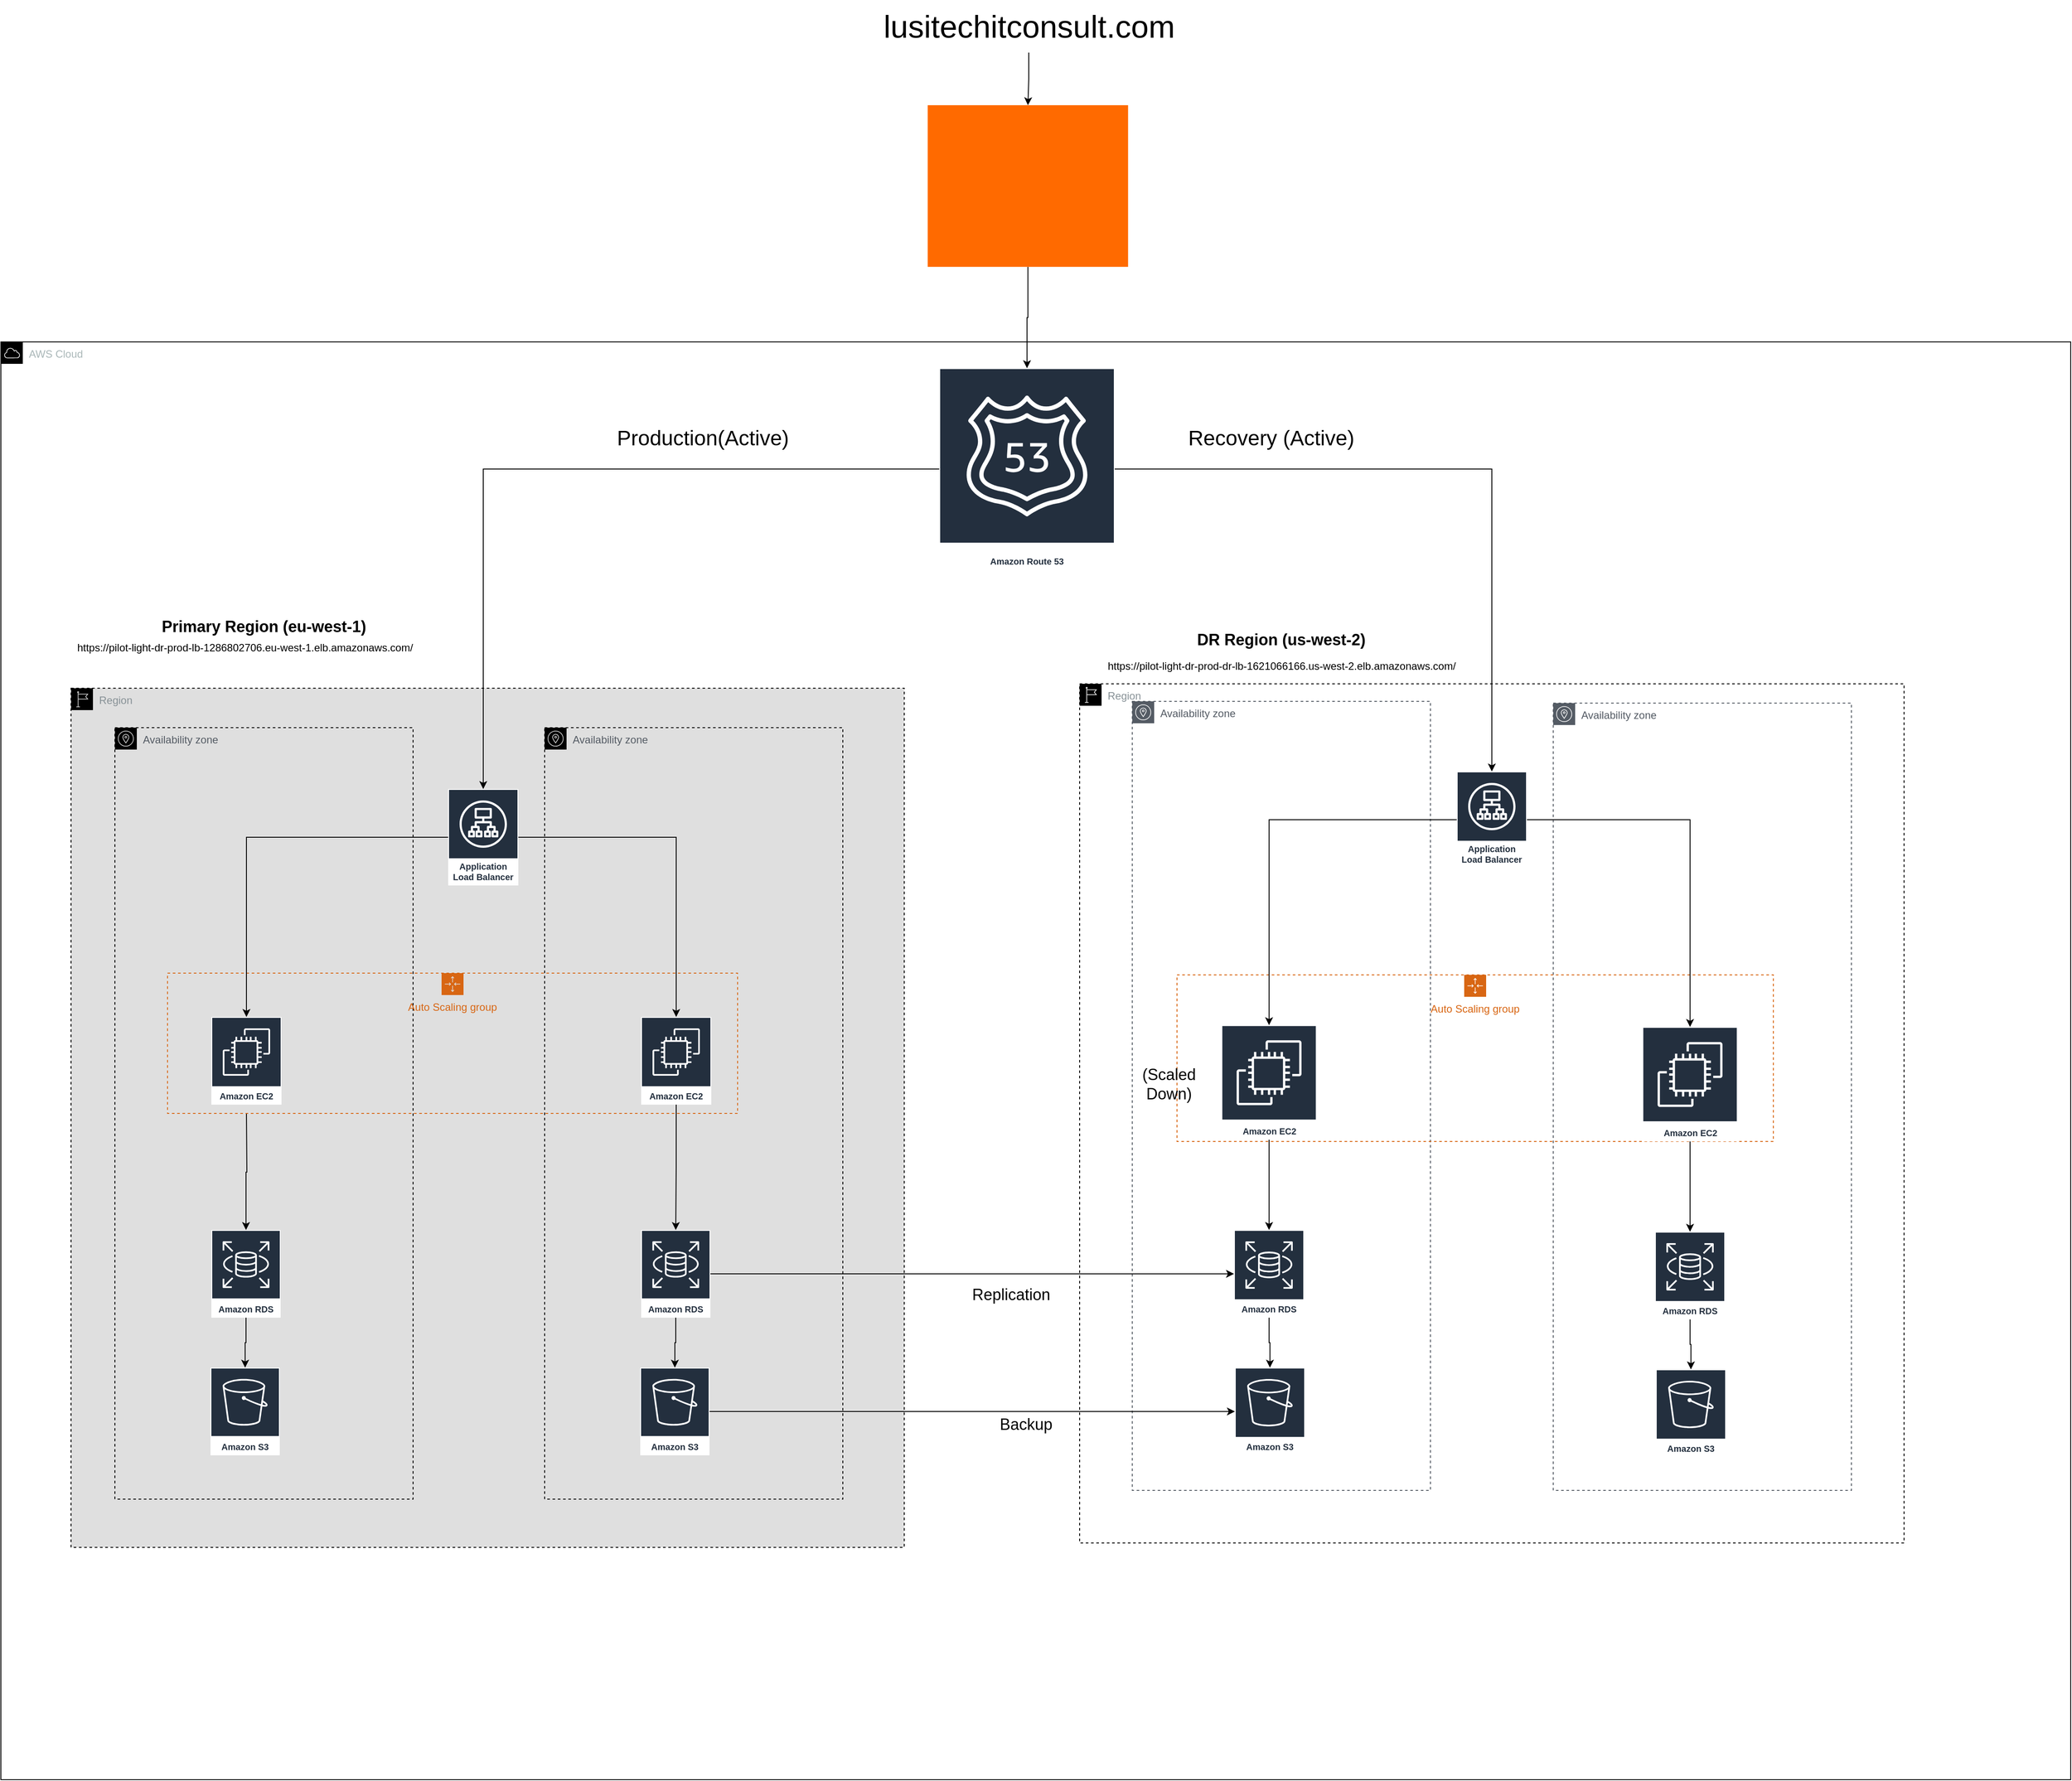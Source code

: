 <mxfile version="26.2.14">
  <diagram name="Page-1" id="S9IGUzXnpJJAWe1WNVM6">
    <mxGraphModel dx="4762" dy="3480" grid="1" gridSize="10" guides="1" tooltips="1" connect="1" arrows="1" fold="1" page="1" pageScale="1" pageWidth="850" pageHeight="1100" math="0" shadow="0">
      <root>
        <mxCell id="0" />
        <mxCell id="1" parent="0" />
        <mxCell id="c33rpvAg6YKPD7jpbMuT-11" value="AWS Cloud" style="sketch=0;outlineConnect=0;gradientColor=none;html=1;whiteSpace=wrap;fontSize=12;fontStyle=0;shape=mxgraph.aws4.group;grIcon=mxgraph.aws4.group_aws_cloud;strokeColor=default;fillColor=none;verticalAlign=top;align=left;spacingLeft=30;fontColor=#AAB7B8;dashed=0;" parent="1" vertex="1">
          <mxGeometry x="-710" y="-310" width="2360" height="1640" as="geometry" />
        </mxCell>
        <mxCell id="lF_zRqPbyFzeSfrfxNEX-1" value="Region" style="sketch=0;outlineConnect=0;gradientColor=none;html=1;whiteSpace=wrap;fontSize=12;fontStyle=0;shape=mxgraph.aws4.group;grIcon=mxgraph.aws4.group_region;strokeColor=default;fillColor=#DFDFDF;verticalAlign=top;align=left;spacingLeft=30;fontColor=#879196;dashed=1;" parent="1" vertex="1">
          <mxGeometry x="-630" y="85" width="950" height="980" as="geometry" />
        </mxCell>
        <mxCell id="kgWiA84RhEkZHJxOb2_Y-12" value="Availability zone" style="sketch=0;outlineConnect=0;gradientColor=none;html=1;whiteSpace=wrap;fontSize=12;fontStyle=0;shape=mxgraph.aws4.group;grIcon=mxgraph.aws4.group_availability_zone;strokeColor=default;fillColor=none;verticalAlign=top;align=left;spacingLeft=30;fontColor=#545B64;dashed=1;" parent="1" vertex="1">
          <mxGeometry x="-90" y="130" width="340" height="880" as="geometry" />
        </mxCell>
        <mxCell id="lF_zRqPbyFzeSfrfxNEX-2" value="Region" style="sketch=0;outlineConnect=0;gradientColor=none;html=1;whiteSpace=wrap;fontSize=12;fontStyle=0;shape=mxgraph.aws4.group;grIcon=mxgraph.aws4.group_region;strokeColor=default;fillColor=none;verticalAlign=top;align=left;spacingLeft=30;fontColor=#879196;dashed=1;" parent="1" vertex="1">
          <mxGeometry x="520" y="80" width="940" height="980" as="geometry" />
        </mxCell>
        <mxCell id="kgWiA84RhEkZHJxOb2_Y-13" value="Availability zone" style="sketch=0;outlineConnect=0;gradientColor=none;html=1;whiteSpace=wrap;fontSize=12;fontStyle=0;shape=mxgraph.aws4.group;grIcon=mxgraph.aws4.group_availability_zone;strokeColor=#545B64;fillColor=none;verticalAlign=top;align=left;spacingLeft=30;fontColor=#545B64;dashed=1;" parent="1" vertex="1">
          <mxGeometry x="580" y="100" width="340" height="900" as="geometry" />
        </mxCell>
        <mxCell id="kgWiA84RhEkZHJxOb2_Y-5" value="Availability zone" style="sketch=0;outlineConnect=0;gradientColor=none;html=1;whiteSpace=wrap;fontSize=12;fontStyle=0;shape=mxgraph.aws4.group;grIcon=mxgraph.aws4.group_availability_zone;strokeColor=default;fillColor=none;verticalAlign=top;align=left;spacingLeft=30;fontColor=#545B64;dashed=1;" parent="1" vertex="1">
          <mxGeometry x="-580" y="130" width="340" height="880" as="geometry" />
        </mxCell>
        <mxCell id="lF_zRqPbyFzeSfrfxNEX-3" value="&lt;b&gt;&lt;font style=&quot;font-size: 18px;&quot;&gt;Primary Region (eu-west-1)&lt;/font&gt;&lt;/b&gt;" style="text;html=1;align=center;verticalAlign=middle;whiteSpace=wrap;rounded=0;" parent="1" vertex="1">
          <mxGeometry x="-545" width="270" height="30" as="geometry" />
        </mxCell>
        <mxCell id="lF_zRqPbyFzeSfrfxNEX-4" value="&lt;b&gt;&lt;font style=&quot;font-size: 18px;&quot;&gt;DR Region (us-west-2)&lt;/font&gt;&lt;/b&gt;" style="text;html=1;align=center;verticalAlign=middle;whiteSpace=wrap;rounded=0;" parent="1" vertex="1">
          <mxGeometry x="615" y="15" width="270" height="30" as="geometry" />
        </mxCell>
        <mxCell id="lF_zRqPbyFzeSfrfxNEX-5" value="Amazon S3" style="sketch=0;outlineConnect=0;fontColor=#232F3E;gradientColor=none;strokeColor=#ffffff;fillColor=#232F3E;dashed=0;verticalLabelPosition=middle;verticalAlign=bottom;align=center;html=1;whiteSpace=wrap;fontSize=10;fontStyle=1;spacing=3;shape=mxgraph.aws4.productIcon;prIcon=mxgraph.aws4.s3;" parent="1" vertex="1">
          <mxGeometry x="-471" y="860" width="79" height="100" as="geometry" />
        </mxCell>
        <mxCell id="lF_zRqPbyFzeSfrfxNEX-21" value="" style="edgeStyle=orthogonalEdgeStyle;rounded=0;orthogonalLoop=1;jettySize=auto;html=1;" parent="1" source="lF_zRqPbyFzeSfrfxNEX-6" target="lF_zRqPbyFzeSfrfxNEX-5" edge="1">
          <mxGeometry relative="1" as="geometry" />
        </mxCell>
        <mxCell id="lF_zRqPbyFzeSfrfxNEX-6" value="Amazon RDS" style="sketch=0;outlineConnect=0;fontColor=#232F3E;gradientColor=none;strokeColor=#ffffff;fillColor=#232F3E;dashed=0;verticalLabelPosition=middle;verticalAlign=bottom;align=center;html=1;whiteSpace=wrap;fontSize=10;fontStyle=1;spacing=3;shape=mxgraph.aws4.productIcon;prIcon=mxgraph.aws4.rds;" parent="1" vertex="1">
          <mxGeometry x="-470" y="703" width="79" height="100" as="geometry" />
        </mxCell>
        <mxCell id="lF_zRqPbyFzeSfrfxNEX-12" value="" style="group" parent="1" vertex="1" connectable="0">
          <mxGeometry x="-500" y="410" width="139" height="160" as="geometry" />
        </mxCell>
        <mxCell id="lF_zRqPbyFzeSfrfxNEX-9" value="Amazon EC2" style="sketch=0;outlineConnect=0;fontColor=#232F3E;gradientColor=none;strokeColor=#ffffff;fillColor=#232F3E;dashed=0;verticalLabelPosition=middle;verticalAlign=bottom;align=center;html=1;whiteSpace=wrap;fontSize=10;fontStyle=1;spacing=3;shape=mxgraph.aws4.productIcon;prIcon=mxgraph.aws4.ec2;" parent="lF_zRqPbyFzeSfrfxNEX-12" vertex="1">
          <mxGeometry x="30" y="50" width="80" height="100" as="geometry" />
        </mxCell>
        <mxCell id="lF_zRqPbyFzeSfrfxNEX-20" value="" style="edgeStyle=orthogonalEdgeStyle;rounded=0;orthogonalLoop=1;jettySize=auto;html=1;" parent="1" target="lF_zRqPbyFzeSfrfxNEX-6" edge="1">
          <mxGeometry relative="1" as="geometry">
            <mxPoint x="-430" y="570" as="sourcePoint" />
          </mxGeometry>
        </mxCell>
        <mxCell id="lF_zRqPbyFzeSfrfxNEX-24" value="" style="group" parent="1" vertex="1" connectable="0">
          <mxGeometry x="641" y="410" width="190" height="190.01" as="geometry" />
        </mxCell>
        <mxCell id="lF_zRqPbyFzeSfrfxNEX-26" value="Amazon EC2" style="sketch=0;outlineConnect=0;fontColor=#232F3E;gradientColor=none;strokeColor=#ffffff;fillColor=#232F3E;dashed=0;verticalLabelPosition=middle;verticalAlign=bottom;align=center;html=1;whiteSpace=wrap;fontSize=10;fontStyle=1;spacing=3;shape=mxgraph.aws4.productIcon;prIcon=mxgraph.aws4.ec2;" parent="lF_zRqPbyFzeSfrfxNEX-24" vertex="1">
          <mxGeometry x="40.71" y="59.38" width="108.57" height="130.63" as="geometry" />
        </mxCell>
        <mxCell id="lF_zRqPbyFzeSfrfxNEX-32" value="" style="edgeStyle=orthogonalEdgeStyle;rounded=0;orthogonalLoop=1;jettySize=auto;html=1;" parent="1" source="lF_zRqPbyFzeSfrfxNEX-27" target="lF_zRqPbyFzeSfrfxNEX-28" edge="1">
          <mxGeometry relative="1" as="geometry" />
        </mxCell>
        <mxCell id="lF_zRqPbyFzeSfrfxNEX-27" value="Amazon RDS" style="sketch=0;outlineConnect=0;fontColor=#232F3E;gradientColor=none;strokeColor=#ffffff;fillColor=#232F3E;dashed=0;verticalLabelPosition=middle;verticalAlign=bottom;align=center;html=1;whiteSpace=wrap;fontSize=10;fontStyle=1;spacing=3;shape=mxgraph.aws4.productIcon;prIcon=mxgraph.aws4.rds;" parent="1" vertex="1">
          <mxGeometry x="696" y="703" width="80" height="100" as="geometry" />
        </mxCell>
        <mxCell id="lF_zRqPbyFzeSfrfxNEX-28" value="Amazon S3" style="sketch=0;outlineConnect=0;fontColor=#232F3E;gradientColor=none;strokeColor=#ffffff;fillColor=#232F3E;dashed=0;verticalLabelPosition=middle;verticalAlign=bottom;align=center;html=1;whiteSpace=wrap;fontSize=10;fontStyle=1;spacing=3;shape=mxgraph.aws4.productIcon;prIcon=mxgraph.aws4.s3;" parent="1" vertex="1">
          <mxGeometry x="697" y="860" width="80" height="100" as="geometry" />
        </mxCell>
        <mxCell id="c33rpvAg6YKPD7jpbMuT-6" value="&lt;font style=&quot;font-size: 18px;&quot;&gt;Replication&lt;/font&gt;" style="text;html=1;align=center;verticalAlign=middle;whiteSpace=wrap;rounded=0;" parent="1" vertex="1">
          <mxGeometry x="412" y="762" width="60" height="30" as="geometry" />
        </mxCell>
        <mxCell id="c33rpvAg6YKPD7jpbMuT-7" value="&lt;div&gt;&lt;font style=&quot;font-size: 18px;&quot;&gt;Backup&lt;/font&gt;&lt;/div&gt;&lt;div&gt;&lt;font size=&quot;3&quot;&gt;&lt;br&gt;&lt;/font&gt;&lt;/div&gt;" style="text;html=1;align=center;verticalAlign=middle;whiteSpace=wrap;rounded=0;" parent="1" vertex="1">
          <mxGeometry x="429" y="920" width="60" height="30" as="geometry" />
        </mxCell>
        <mxCell id="kgWiA84RhEkZHJxOb2_Y-27" style="edgeStyle=orthogonalEdgeStyle;rounded=0;orthogonalLoop=1;jettySize=auto;html=1;" parent="1" source="kgWiA84RhEkZHJxOb2_Y-1" target="kgWiA84RhEkZHJxOb2_Y-42" edge="1">
          <mxGeometry relative="1" as="geometry" />
        </mxCell>
        <mxCell id="kgWiA84RhEkZHJxOb2_Y-30" style="edgeStyle=orthogonalEdgeStyle;rounded=0;orthogonalLoop=1;jettySize=auto;html=1;" parent="1" source="kgWiA84RhEkZHJxOb2_Y-1" target="kgWiA84RhEkZHJxOb2_Y-19" edge="1">
          <mxGeometry relative="1" as="geometry">
            <Array as="points">
              <mxPoint x="990" y="-165" />
            </Array>
          </mxGeometry>
        </mxCell>
        <mxCell id="kgWiA84RhEkZHJxOb2_Y-1" value="Amazon Route 53" style="sketch=0;outlineConnect=0;fontColor=#232F3E;gradientColor=none;strokeColor=#ffffff;fillColor=#232F3E;dashed=0;verticalLabelPosition=middle;verticalAlign=bottom;align=center;html=1;whiteSpace=wrap;fontSize=10;fontStyle=1;spacing=3;shape=mxgraph.aws4.productIcon;prIcon=mxgraph.aws4.route_53;" parent="1" vertex="1">
          <mxGeometry x="360" y="-280" width="200" height="230" as="geometry" />
        </mxCell>
        <mxCell id="kgWiA84RhEkZHJxOb2_Y-7" value="" style="group" parent="1" vertex="1" connectable="0">
          <mxGeometry x="-10" y="410" width="140" height="160" as="geometry" />
        </mxCell>
        <mxCell id="kgWiA84RhEkZHJxOb2_Y-8" value="Auto Scaling group" style="points=[[0,0],[0.25,0],[0.5,0],[0.75,0],[1,0],[1,0.25],[1,0.5],[1,0.75],[1,1],[0.75,1],[0.5,1],[0.25,1],[0,1],[0,0.75],[0,0.5],[0,0.25]];outlineConnect=0;gradientColor=none;html=1;whiteSpace=wrap;fontSize=12;fontStyle=0;container=1;pointerEvents=0;collapsible=0;recursiveResize=0;shape=mxgraph.aws4.groupCenter;grIcon=mxgraph.aws4.group_auto_scaling_group;grStroke=1;strokeColor=#D86613;fillColor=none;verticalAlign=top;align=center;fontColor=#D86613;dashed=1;spacingTop=25;" parent="kgWiA84RhEkZHJxOb2_Y-7" vertex="1">
          <mxGeometry x="-510" width="650" height="160" as="geometry" />
        </mxCell>
        <mxCell id="kgWiA84RhEkZHJxOb2_Y-9" value="Amazon EC2" style="sketch=0;outlineConnect=0;fontColor=#232F3E;gradientColor=none;strokeColor=#ffffff;fillColor=#232F3E;dashed=0;verticalLabelPosition=middle;verticalAlign=bottom;align=center;html=1;whiteSpace=wrap;fontSize=10;fontStyle=1;spacing=3;shape=mxgraph.aws4.productIcon;prIcon=mxgraph.aws4.ec2;" parent="kgWiA84RhEkZHJxOb2_Y-7" vertex="1">
          <mxGeometry x="30" y="50" width="80" height="100" as="geometry" />
        </mxCell>
        <mxCell id="kgWiA84RhEkZHJxOb2_Y-25" style="edgeStyle=orthogonalEdgeStyle;rounded=0;orthogonalLoop=1;jettySize=auto;html=1;" parent="1" source="kgWiA84RhEkZHJxOb2_Y-10" target="kgWiA84RhEkZHJxOb2_Y-11" edge="1">
          <mxGeometry relative="1" as="geometry" />
        </mxCell>
        <mxCell id="cSBnBb0Jv7Mj5wwCSu6J-6" style="edgeStyle=orthogonalEdgeStyle;rounded=0;orthogonalLoop=1;jettySize=auto;html=1;" edge="1" parent="1" source="kgWiA84RhEkZHJxOb2_Y-10" target="lF_zRqPbyFzeSfrfxNEX-27">
          <mxGeometry relative="1" as="geometry" />
        </mxCell>
        <mxCell id="kgWiA84RhEkZHJxOb2_Y-10" value="Amazon RDS" style="sketch=0;outlineConnect=0;fontColor=#232F3E;gradientColor=none;strokeColor=#ffffff;fillColor=#232F3E;dashed=0;verticalLabelPosition=middle;verticalAlign=bottom;align=center;html=1;whiteSpace=wrap;fontSize=10;fontStyle=1;spacing=3;shape=mxgraph.aws4.productIcon;prIcon=mxgraph.aws4.rds;" parent="1" vertex="1">
          <mxGeometry x="20" y="703" width="79" height="100" as="geometry" />
        </mxCell>
        <mxCell id="cSBnBb0Jv7Mj5wwCSu6J-7" style="edgeStyle=orthogonalEdgeStyle;rounded=0;orthogonalLoop=1;jettySize=auto;html=1;" edge="1" parent="1" source="kgWiA84RhEkZHJxOb2_Y-11" target="lF_zRqPbyFzeSfrfxNEX-28">
          <mxGeometry relative="1" as="geometry" />
        </mxCell>
        <mxCell id="kgWiA84RhEkZHJxOb2_Y-11" value="Amazon S3" style="sketch=0;outlineConnect=0;fontColor=#232F3E;gradientColor=none;strokeColor=#ffffff;fillColor=#232F3E;dashed=0;verticalLabelPosition=middle;verticalAlign=bottom;align=center;html=1;whiteSpace=wrap;fontSize=10;fontStyle=1;spacing=3;shape=mxgraph.aws4.productIcon;prIcon=mxgraph.aws4.s3;" parent="1" vertex="1">
          <mxGeometry x="19" y="860" width="79" height="100" as="geometry" />
        </mxCell>
        <mxCell id="kgWiA84RhEkZHJxOb2_Y-14" value="Availability zone" style="sketch=0;outlineConnect=0;gradientColor=none;html=1;whiteSpace=wrap;fontSize=12;fontStyle=0;shape=mxgraph.aws4.group;grIcon=mxgraph.aws4.group_availability_zone;strokeColor=#545B64;fillColor=none;verticalAlign=top;align=left;spacingLeft=30;fontColor=#545B64;dashed=1;" parent="1" vertex="1">
          <mxGeometry x="1060" y="102" width="340" height="898" as="geometry" />
        </mxCell>
        <mxCell id="kgWiA84RhEkZHJxOb2_Y-15" value="" style="group" parent="1" vertex="1" connectable="0">
          <mxGeometry x="1121" y="412" width="190" height="190.01" as="geometry" />
        </mxCell>
        <mxCell id="kgWiA84RhEkZHJxOb2_Y-16" value="Auto Scaling group" style="points=[[0,0],[0.25,0],[0.5,0],[0.75,0],[1,0],[1,0.25],[1,0.5],[1,0.75],[1,1],[0.75,1],[0.5,1],[0.25,1],[0,1],[0,0.75],[0,0.5],[0,0.25]];outlineConnect=0;gradientColor=none;html=1;whiteSpace=wrap;fontSize=12;fontStyle=0;container=1;pointerEvents=0;collapsible=0;recursiveResize=0;shape=mxgraph.aws4.groupCenter;grIcon=mxgraph.aws4.group_auto_scaling_group;grStroke=1;strokeColor=#D86613;fillColor=none;verticalAlign=top;align=center;fontColor=#D86613;dashed=1;spacingTop=25;" parent="kgWiA84RhEkZHJxOb2_Y-15" vertex="1">
          <mxGeometry x="-490" width="680" height="190" as="geometry" />
        </mxCell>
        <mxCell id="kgWiA84RhEkZHJxOb2_Y-17" value="&lt;font style=&quot;font-size: 18px;&quot;&gt;(Scaled Down)&lt;/font&gt;" style="text;html=1;align=center;verticalAlign=middle;whiteSpace=wrap;rounded=0;" parent="kgWiA84RhEkZHJxOb2_Y-16" vertex="1">
          <mxGeometry x="-59.29" y="109.7" width="100" height="30" as="geometry" />
        </mxCell>
        <mxCell id="kgWiA84RhEkZHJxOb2_Y-18" value="Amazon EC2" style="sketch=0;outlineConnect=0;fontColor=#232F3E;gradientColor=none;strokeColor=#ffffff;fillColor=#232F3E;dashed=0;verticalLabelPosition=middle;verticalAlign=bottom;align=center;html=1;whiteSpace=wrap;fontSize=10;fontStyle=1;spacing=3;shape=mxgraph.aws4.productIcon;prIcon=mxgraph.aws4.ec2;" parent="kgWiA84RhEkZHJxOb2_Y-15" vertex="1">
          <mxGeometry x="40.71" y="59.38" width="108.57" height="130.63" as="geometry" />
        </mxCell>
        <mxCell id="kgWiA84RhEkZHJxOb2_Y-45" style="edgeStyle=orthogonalEdgeStyle;rounded=0;orthogonalLoop=1;jettySize=auto;html=1;" parent="1" source="kgWiA84RhEkZHJxOb2_Y-19" target="kgWiA84RhEkZHJxOb2_Y-18" edge="1">
          <mxGeometry relative="1" as="geometry" />
        </mxCell>
        <mxCell id="kgWiA84RhEkZHJxOb2_Y-46" style="edgeStyle=orthogonalEdgeStyle;rounded=0;orthogonalLoop=1;jettySize=auto;html=1;" parent="1" source="kgWiA84RhEkZHJxOb2_Y-19" target="lF_zRqPbyFzeSfrfxNEX-26" edge="1">
          <mxGeometry relative="1" as="geometry" />
        </mxCell>
        <mxCell id="kgWiA84RhEkZHJxOb2_Y-19" value="Application Load Balancer" style="sketch=0;outlineConnect=0;fontColor=#232F3E;gradientColor=none;strokeColor=#ffffff;fillColor=#232F3E;dashed=0;verticalLabelPosition=middle;verticalAlign=bottom;align=center;html=1;whiteSpace=wrap;fontSize=10;fontStyle=1;spacing=3;shape=mxgraph.aws4.productIcon;prIcon=mxgraph.aws4.application_load_balancer;" parent="1" vertex="1">
          <mxGeometry x="950" y="180" width="80" height="110" as="geometry" />
        </mxCell>
        <mxCell id="kgWiA84RhEkZHJxOb2_Y-41" style="edgeStyle=orthogonalEdgeStyle;rounded=0;orthogonalLoop=1;jettySize=auto;html=1;" parent="1" source="kgWiA84RhEkZHJxOb2_Y-20" target="kgWiA84RhEkZHJxOb2_Y-21" edge="1">
          <mxGeometry relative="1" as="geometry" />
        </mxCell>
        <mxCell id="kgWiA84RhEkZHJxOb2_Y-20" value="Amazon RDS" style="sketch=0;outlineConnect=0;fontColor=#232F3E;gradientColor=none;strokeColor=#ffffff;fillColor=#232F3E;dashed=0;verticalLabelPosition=middle;verticalAlign=bottom;align=center;html=1;whiteSpace=wrap;fontSize=10;fontStyle=1;spacing=3;shape=mxgraph.aws4.productIcon;prIcon=mxgraph.aws4.rds;" parent="1" vertex="1">
          <mxGeometry x="1176" y="705" width="80" height="100" as="geometry" />
        </mxCell>
        <mxCell id="kgWiA84RhEkZHJxOb2_Y-21" value="Amazon S3" style="sketch=0;outlineConnect=0;fontColor=#232F3E;gradientColor=none;strokeColor=#ffffff;fillColor=#232F3E;dashed=0;verticalLabelPosition=middle;verticalAlign=bottom;align=center;html=1;whiteSpace=wrap;fontSize=10;fontStyle=1;spacing=3;shape=mxgraph.aws4.productIcon;prIcon=mxgraph.aws4.s3;" parent="1" vertex="1">
          <mxGeometry x="1177" y="862" width="80" height="100" as="geometry" />
        </mxCell>
        <mxCell id="kgWiA84RhEkZHJxOb2_Y-36" style="edgeStyle=orthogonalEdgeStyle;rounded=0;orthogonalLoop=1;jettySize=auto;html=1;" parent="1" source="kgWiA84RhEkZHJxOb2_Y-22" target="kgWiA84RhEkZHJxOb2_Y-1" edge="1">
          <mxGeometry relative="1" as="geometry" />
        </mxCell>
        <mxCell id="kgWiA84RhEkZHJxOb2_Y-22" value="" style="points=[];aspect=fixed;html=1;align=center;shadow=0;dashed=0;fillColor=#FF6A00;strokeColor=none;shape=mxgraph.alibaba_cloud.domain_and_website;" parent="1" vertex="1">
          <mxGeometry x="346.77" y="-580" width="228.47" height="184.38" as="geometry" />
        </mxCell>
        <mxCell id="kgWiA84RhEkZHJxOb2_Y-24" style="edgeStyle=orthogonalEdgeStyle;rounded=0;orthogonalLoop=1;jettySize=auto;html=1;" parent="1" source="kgWiA84RhEkZHJxOb2_Y-9" target="kgWiA84RhEkZHJxOb2_Y-10" edge="1">
          <mxGeometry relative="1" as="geometry" />
        </mxCell>
        <mxCell id="kgWiA84RhEkZHJxOb2_Y-35" value="" style="edgeStyle=orthogonalEdgeStyle;rounded=0;orthogonalLoop=1;jettySize=auto;html=1;" parent="1" source="kgWiA84RhEkZHJxOb2_Y-26" target="kgWiA84RhEkZHJxOb2_Y-22" edge="1">
          <mxGeometry relative="1" as="geometry" />
        </mxCell>
        <mxCell id="kgWiA84RhEkZHJxOb2_Y-26" value="&lt;font style=&quot;font-size: 36px;&quot;&gt;lusitechitconsult.com&lt;/font&gt;" style="text;html=1;align=center;verticalAlign=middle;resizable=0;points=[];autosize=1;strokeColor=none;fillColor=none;" parent="1" vertex="1">
          <mxGeometry x="282" y="-700" width="360" height="60" as="geometry" />
        </mxCell>
        <mxCell id="kgWiA84RhEkZHJxOb2_Y-31" value="&lt;font style=&quot;font-size: 24px;&quot;&gt;Production(Active)&lt;/font&gt;" style="text;html=1;align=center;verticalAlign=middle;resizable=0;points=[];autosize=1;strokeColor=none;fillColor=none;" parent="1" vertex="1">
          <mxGeometry x="-20" y="-220" width="220" height="40" as="geometry" />
        </mxCell>
        <mxCell id="kgWiA84RhEkZHJxOb2_Y-32" value="&lt;font style=&quot;font-size: 24px;&quot;&gt;Recovery (Active)&lt;/font&gt;" style="text;html=1;align=center;verticalAlign=middle;resizable=0;points=[];autosize=1;strokeColor=none;fillColor=none;" parent="1" vertex="1">
          <mxGeometry x="633" y="-220" width="210" height="40" as="geometry" />
        </mxCell>
        <mxCell id="kgWiA84RhEkZHJxOb2_Y-33" value="https://pilot-light-dr-prod-lb-1286802706.eu-west-1.elb.amazonaws.com/" style="text;html=1;align=center;verticalAlign=middle;resizable=0;points=[];autosize=1;strokeColor=none;fillColor=none;" parent="1" vertex="1">
          <mxGeometry x="-637" y="24" width="410" height="30" as="geometry" />
        </mxCell>
        <mxCell id="kgWiA84RhEkZHJxOb2_Y-34" value="https://pilot-light-dr-prod-dr-lb-1621066166.us-west-2.elb.amazonaws.com/" style="text;html=1;align=center;verticalAlign=middle;resizable=0;points=[];autosize=1;strokeColor=none;fillColor=none;" parent="1" vertex="1">
          <mxGeometry x="540" y="45" width="420" height="30" as="geometry" />
        </mxCell>
        <mxCell id="kgWiA84RhEkZHJxOb2_Y-38" style="edgeStyle=orthogonalEdgeStyle;rounded=0;orthogonalLoop=1;jettySize=auto;html=1;" parent="1" source="lF_zRqPbyFzeSfrfxNEX-26" target="lF_zRqPbyFzeSfrfxNEX-27" edge="1">
          <mxGeometry relative="1" as="geometry" />
        </mxCell>
        <mxCell id="kgWiA84RhEkZHJxOb2_Y-40" style="edgeStyle=orthogonalEdgeStyle;rounded=0;orthogonalLoop=1;jettySize=auto;html=1;" parent="1" source="kgWiA84RhEkZHJxOb2_Y-18" target="kgWiA84RhEkZHJxOb2_Y-20" edge="1">
          <mxGeometry relative="1" as="geometry" />
        </mxCell>
        <mxCell id="kgWiA84RhEkZHJxOb2_Y-43" style="edgeStyle=orthogonalEdgeStyle;rounded=0;orthogonalLoop=1;jettySize=auto;html=1;" parent="1" source="kgWiA84RhEkZHJxOb2_Y-42" target="kgWiA84RhEkZHJxOb2_Y-9" edge="1">
          <mxGeometry relative="1" as="geometry" />
        </mxCell>
        <mxCell id="kgWiA84RhEkZHJxOb2_Y-44" style="edgeStyle=orthogonalEdgeStyle;rounded=0;orthogonalLoop=1;jettySize=auto;html=1;" parent="1" source="kgWiA84RhEkZHJxOb2_Y-42" target="lF_zRqPbyFzeSfrfxNEX-9" edge="1">
          <mxGeometry relative="1" as="geometry" />
        </mxCell>
        <mxCell id="kgWiA84RhEkZHJxOb2_Y-42" value="Application Load Balancer" style="sketch=0;outlineConnect=0;fontColor=#232F3E;gradientColor=none;strokeColor=#ffffff;fillColor=#232F3E;dashed=0;verticalLabelPosition=middle;verticalAlign=bottom;align=center;html=1;whiteSpace=wrap;fontSize=10;fontStyle=1;spacing=3;shape=mxgraph.aws4.productIcon;prIcon=mxgraph.aws4.application_load_balancer;" parent="1" vertex="1">
          <mxGeometry x="-200" y="200" width="80" height="110" as="geometry" />
        </mxCell>
      </root>
    </mxGraphModel>
  </diagram>
</mxfile>
